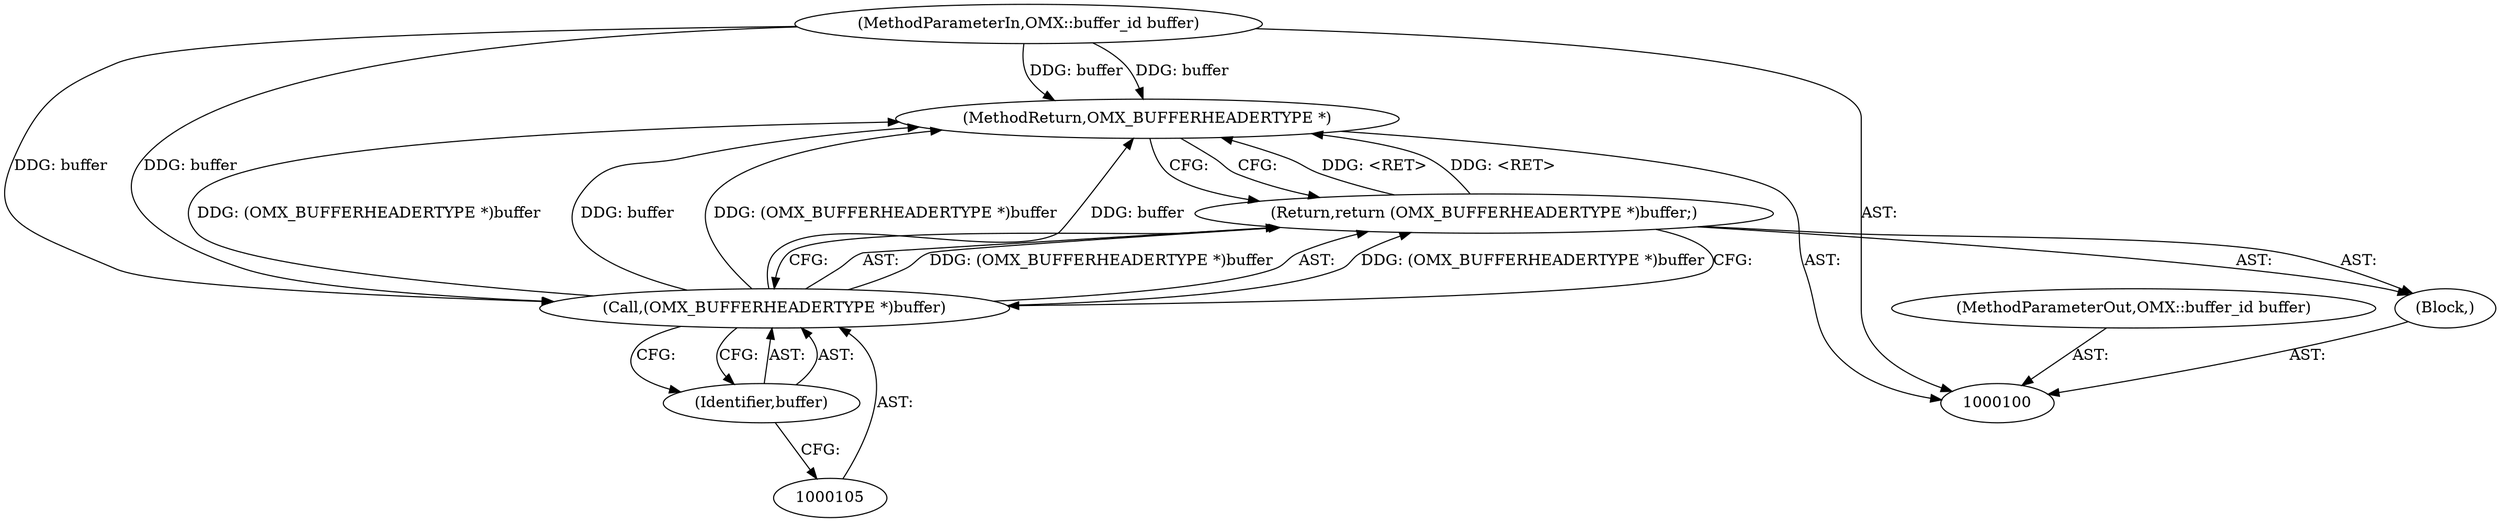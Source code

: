 digraph "1_Android_3cb1b6944e776863aea316e25fdc16d7f9962902" {
"1000107" [label="(MethodReturn,OMX_BUFFERHEADERTYPE *)"];
"1000101" [label="(MethodParameterIn,OMX::buffer_id buffer)"];
"1000117" [label="(MethodParameterOut,OMX::buffer_id buffer)"];
"1000102" [label="(Block,)"];
"1000104" [label="(Call,(OMX_BUFFERHEADERTYPE *)buffer)"];
"1000106" [label="(Identifier,buffer)"];
"1000103" [label="(Return,return (OMX_BUFFERHEADERTYPE *)buffer;)"];
"1000107" -> "1000100"  [label="AST: "];
"1000107" -> "1000103"  [label="CFG: "];
"1000103" -> "1000107"  [label="DDG: <RET>"];
"1000104" -> "1000107"  [label="DDG: (OMX_BUFFERHEADERTYPE *)buffer"];
"1000104" -> "1000107"  [label="DDG: buffer"];
"1000101" -> "1000107"  [label="DDG: buffer"];
"1000101" -> "1000100"  [label="AST: "];
"1000101" -> "1000107"  [label="DDG: buffer"];
"1000101" -> "1000104"  [label="DDG: buffer"];
"1000117" -> "1000100"  [label="AST: "];
"1000102" -> "1000100"  [label="AST: "];
"1000103" -> "1000102"  [label="AST: "];
"1000104" -> "1000103"  [label="AST: "];
"1000104" -> "1000106"  [label="CFG: "];
"1000105" -> "1000104"  [label="AST: "];
"1000106" -> "1000104"  [label="AST: "];
"1000103" -> "1000104"  [label="CFG: "];
"1000104" -> "1000107"  [label="DDG: (OMX_BUFFERHEADERTYPE *)buffer"];
"1000104" -> "1000107"  [label="DDG: buffer"];
"1000104" -> "1000103"  [label="DDG: (OMX_BUFFERHEADERTYPE *)buffer"];
"1000101" -> "1000104"  [label="DDG: buffer"];
"1000106" -> "1000104"  [label="AST: "];
"1000106" -> "1000105"  [label="CFG: "];
"1000104" -> "1000106"  [label="CFG: "];
"1000103" -> "1000102"  [label="AST: "];
"1000103" -> "1000104"  [label="CFG: "];
"1000104" -> "1000103"  [label="AST: "];
"1000107" -> "1000103"  [label="CFG: "];
"1000103" -> "1000107"  [label="DDG: <RET>"];
"1000104" -> "1000103"  [label="DDG: (OMX_BUFFERHEADERTYPE *)buffer"];
}
